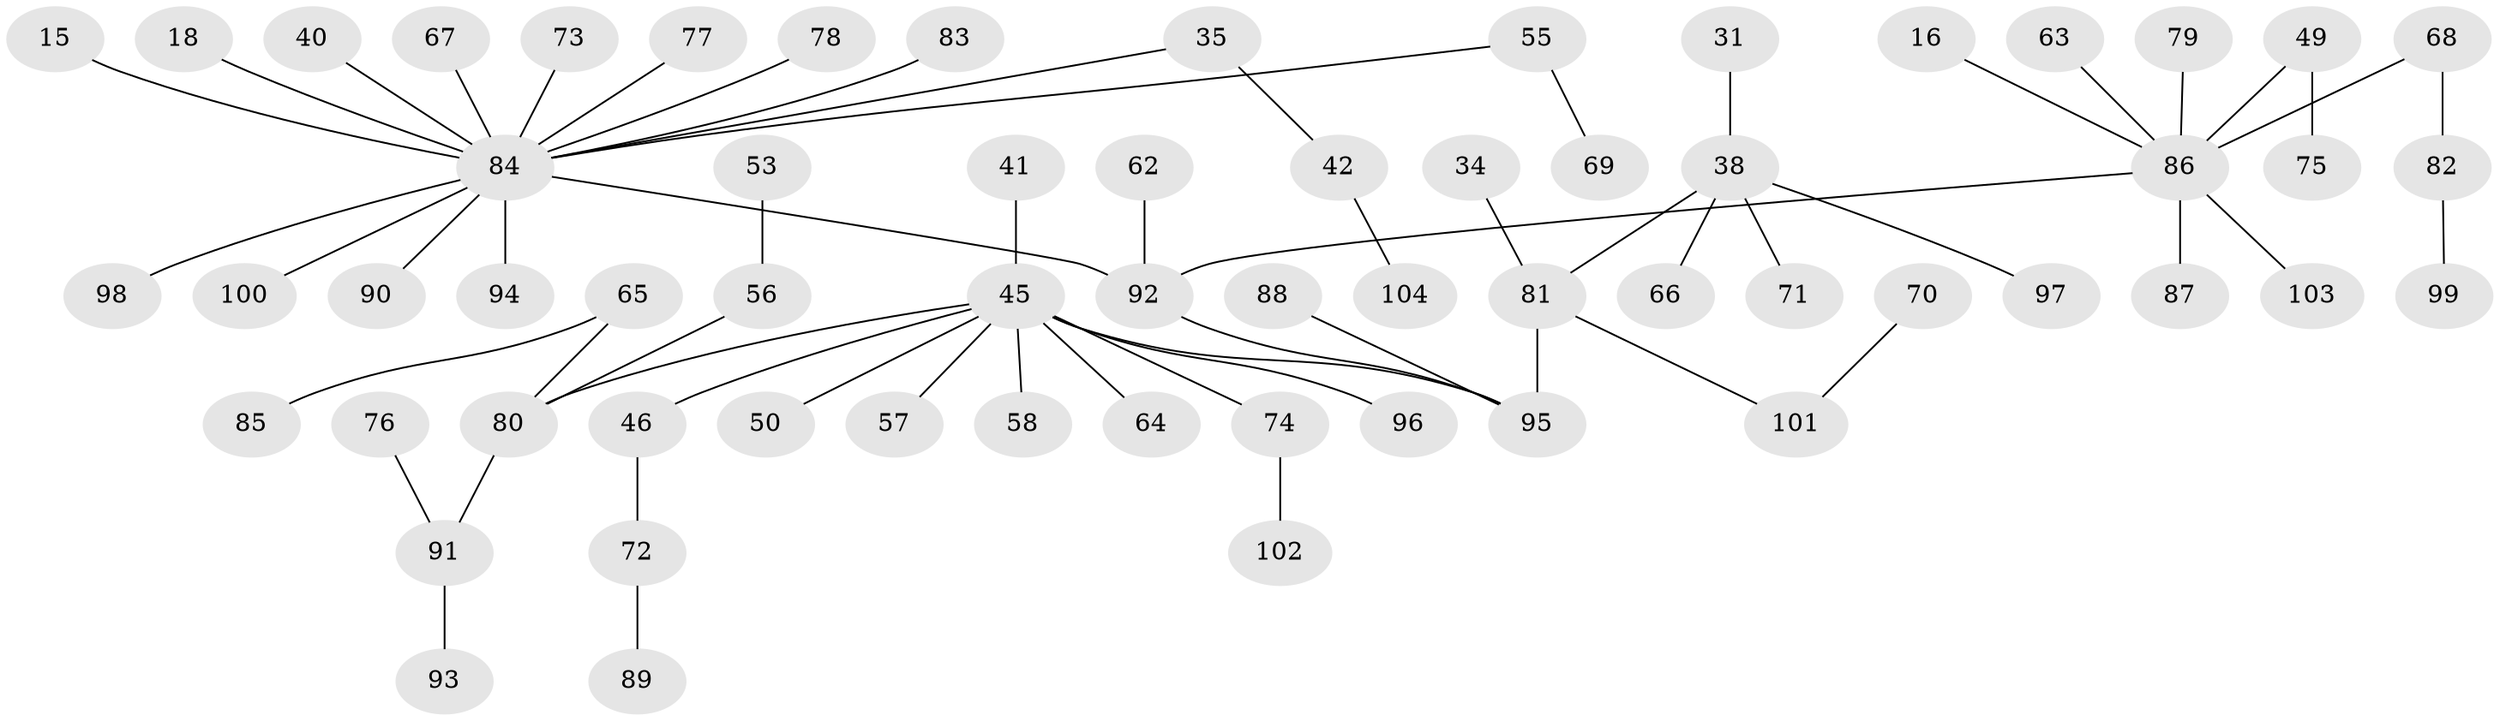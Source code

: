 // original degree distribution, {8: 0.019230769230769232, 5: 0.038461538461538464, 6: 0.019230769230769232, 2: 0.21153846153846154, 3: 0.16346153846153846, 4: 0.019230769230769232, 1: 0.5288461538461539}
// Generated by graph-tools (version 1.1) at 2025/56/03/04/25 21:56:01]
// undirected, 62 vertices, 61 edges
graph export_dot {
graph [start="1"]
  node [color=gray90,style=filled];
  15;
  16;
  18;
  31;
  34;
  35;
  38 [super="+36"];
  40;
  41;
  42;
  45 [super="+20+22+30"];
  46;
  49;
  50;
  53;
  55;
  56 [super="+29"];
  57;
  58;
  62;
  63;
  64;
  65;
  66;
  67;
  68;
  69;
  70;
  71;
  72;
  73;
  74 [super="+60"];
  75;
  76;
  77;
  78;
  79;
  80 [super="+32+33+37"];
  81 [super="+23"];
  82;
  83;
  84 [super="+61+51+54+27"];
  85;
  86 [super="+17+59+10"];
  87;
  88;
  89;
  90;
  91 [super="+39"];
  92 [super="+8"];
  93;
  94;
  95 [super="+2+44+52"];
  96;
  97;
  98;
  99;
  100;
  101 [super="+26"];
  102;
  103;
  104;
  15 -- 84;
  16 -- 86;
  18 -- 84;
  31 -- 38;
  34 -- 81;
  35 -- 42;
  35 -- 84;
  38 -- 97;
  38 -- 81;
  38 -- 66;
  38 -- 71;
  40 -- 84;
  41 -- 45;
  42 -- 104;
  45 -- 96;
  45 -- 64;
  45 -- 46;
  45 -- 80;
  45 -- 50;
  45 -- 57;
  45 -- 58;
  45 -- 95;
  45 -- 74;
  46 -- 72;
  49 -- 75;
  49 -- 86;
  53 -- 56;
  55 -- 69;
  55 -- 84;
  56 -- 80;
  62 -- 92;
  63 -- 86;
  65 -- 85;
  65 -- 80;
  67 -- 84;
  68 -- 82;
  68 -- 86;
  70 -- 101;
  72 -- 89;
  73 -- 84;
  74 -- 102;
  76 -- 91;
  77 -- 84;
  78 -- 84;
  79 -- 86;
  80 -- 91;
  81 -- 101;
  81 -- 95;
  82 -- 99;
  83 -- 84;
  84 -- 90;
  84 -- 100;
  84 -- 92;
  84 -- 94;
  84 -- 98;
  86 -- 103;
  86 -- 87;
  86 -- 92;
  88 -- 95;
  91 -- 93;
  92 -- 95;
}
